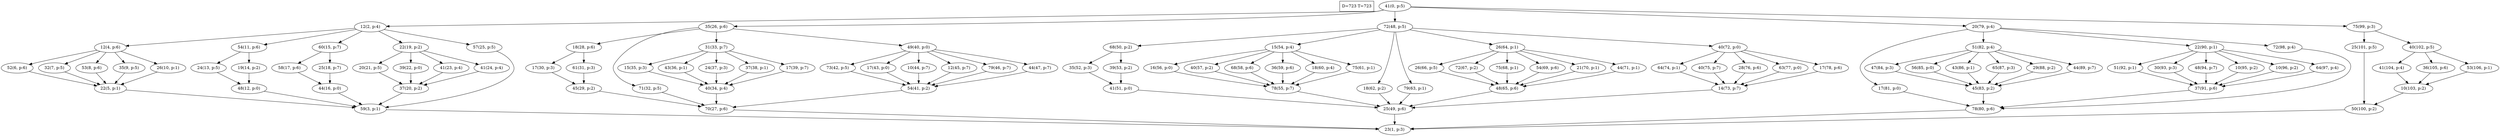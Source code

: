 digraph Task {
i [shape=box, label="D=723 T=723"]; 
0 [label="41(0, p:5)"];
1 [label="23(1, p:3)"];
2 [label="12(2, p:4)"];
3 [label="59(3, p:1)"];
4 [label="12(4, p:6)"];
5 [label="22(5, p:1)"];
6 [label="52(6, p:6)"];
7 [label="32(7, p:5)"];
8 [label="53(8, p:6)"];
9 [label="35(9, p:5)"];
10 [label="26(10, p:1)"];
11 [label="54(11, p:6)"];
12 [label="48(12, p:0)"];
13 [label="24(13, p:5)"];
14 [label="19(14, p:2)"];
15 [label="60(15, p:7)"];
16 [label="44(16, p:0)"];
17 [label="58(17, p:6)"];
18 [label="25(18, p:7)"];
19 [label="22(19, p:2)"];
20 [label="37(20, p:2)"];
21 [label="20(21, p:5)"];
22 [label="39(22, p:0)"];
23 [label="41(23, p:4)"];
24 [label="41(24, p:4)"];
25 [label="57(25, p:5)"];
26 [label="35(26, p:6)"];
27 [label="70(27, p:6)"];
28 [label="18(28, p:6)"];
29 [label="45(29, p:2)"];
30 [label="17(30, p:3)"];
31 [label="61(31, p:3)"];
32 [label="71(32, p:5)"];
33 [label="31(33, p:7)"];
34 [label="40(34, p:4)"];
35 [label="15(35, p:3)"];
36 [label="43(36, p:1)"];
37 [label="24(37, p:3)"];
38 [label="37(38, p:1)"];
39 [label="17(39, p:7)"];
40 [label="49(40, p:0)"];
41 [label="54(41, p:2)"];
42 [label="73(42, p:5)"];
43 [label="17(43, p:0)"];
44 [label="10(44, p:7)"];
45 [label="12(45, p:7)"];
46 [label="79(46, p:7)"];
47 [label="44(47, p:7)"];
48 [label="72(48, p:5)"];
49 [label="25(49, p:6)"];
50 [label="68(50, p:2)"];
51 [label="41(51, p:0)"];
52 [label="35(52, p:3)"];
53 [label="39(53, p:2)"];
54 [label="15(54, p:4)"];
55 [label="78(55, p:7)"];
56 [label="16(56, p:0)"];
57 [label="40(57, p:2)"];
58 [label="68(58, p:6)"];
59 [label="36(59, p:6)"];
60 [label="18(60, p:4)"];
61 [label="75(61, p:1)"];
62 [label="18(62, p:2)"];
63 [label="79(63, p:1)"];
64 [label="26(64, p:1)"];
65 [label="48(65, p:6)"];
66 [label="26(66, p:5)"];
67 [label="72(67, p:2)"];
68 [label="75(68, p:1)"];
69 [label="54(69, p:6)"];
70 [label="21(70, p:1)"];
71 [label="44(71, p:1)"];
72 [label="40(72, p:0)"];
73 [label="14(73, p:7)"];
74 [label="64(74, p:1)"];
75 [label="40(75, p:7)"];
76 [label="28(76, p:6)"];
77 [label="63(77, p:0)"];
78 [label="17(78, p:6)"];
79 [label="20(79, p:4)"];
80 [label="78(80, p:6)"];
81 [label="17(81, p:0)"];
82 [label="51(82, p:4)"];
83 [label="45(83, p:2)"];
84 [label="47(84, p:3)"];
85 [label="56(85, p:0)"];
86 [label="43(86, p:1)"];
87 [label="65(87, p:3)"];
88 [label="29(88, p:2)"];
89 [label="44(89, p:7)"];
90 [label="22(90, p:1)"];
91 [label="37(91, p:6)"];
92 [label="51(92, p:1)"];
93 [label="30(93, p:3)"];
94 [label="48(94, p:7)"];
95 [label="10(95, p:2)"];
96 [label="10(96, p:2)"];
97 [label="64(97, p:4)"];
98 [label="72(98, p:4)"];
99 [label="75(99, p:3)"];
100 [label="50(100, p:2)"];
101 [label="25(101, p:5)"];
102 [label="40(102, p:5)"];
103 [label="10(103, p:2)"];
104 [label="41(104, p:4)"];
105 [label="36(105, p:6)"];
106 [label="53(106, p:1)"];
0 -> 2;
0 -> 26;
0 -> 48;
0 -> 79;
0 -> 99;
2 -> 4;
2 -> 11;
2 -> 15;
2 -> 19;
2 -> 25;
3 -> 1;
4 -> 6;
4 -> 7;
4 -> 8;
4 -> 9;
4 -> 10;
5 -> 3;
6 -> 5;
7 -> 5;
8 -> 5;
9 -> 5;
10 -> 5;
11 -> 13;
11 -> 14;
12 -> 3;
13 -> 12;
14 -> 12;
15 -> 17;
15 -> 18;
16 -> 3;
17 -> 16;
18 -> 16;
19 -> 21;
19 -> 22;
19 -> 23;
19 -> 24;
20 -> 3;
21 -> 20;
22 -> 20;
23 -> 20;
24 -> 20;
25 -> 3;
26 -> 28;
26 -> 32;
26 -> 33;
26 -> 40;
27 -> 1;
28 -> 30;
28 -> 31;
29 -> 27;
30 -> 29;
31 -> 29;
32 -> 27;
33 -> 35;
33 -> 36;
33 -> 37;
33 -> 38;
33 -> 39;
34 -> 27;
35 -> 34;
36 -> 34;
37 -> 34;
38 -> 34;
39 -> 34;
40 -> 42;
40 -> 43;
40 -> 44;
40 -> 45;
40 -> 46;
40 -> 47;
41 -> 27;
42 -> 41;
43 -> 41;
44 -> 41;
45 -> 41;
46 -> 41;
47 -> 41;
48 -> 50;
48 -> 54;
48 -> 62;
48 -> 63;
48 -> 64;
48 -> 72;
49 -> 1;
50 -> 52;
50 -> 53;
51 -> 49;
52 -> 51;
53 -> 51;
54 -> 56;
54 -> 57;
54 -> 58;
54 -> 59;
54 -> 60;
54 -> 61;
55 -> 49;
56 -> 55;
57 -> 55;
58 -> 55;
59 -> 55;
60 -> 55;
61 -> 55;
62 -> 49;
63 -> 49;
64 -> 66;
64 -> 67;
64 -> 68;
64 -> 69;
64 -> 70;
64 -> 71;
65 -> 49;
66 -> 65;
67 -> 65;
68 -> 65;
69 -> 65;
70 -> 65;
71 -> 65;
72 -> 74;
72 -> 75;
72 -> 76;
72 -> 77;
72 -> 78;
73 -> 49;
74 -> 73;
75 -> 73;
76 -> 73;
77 -> 73;
78 -> 73;
79 -> 81;
79 -> 82;
79 -> 90;
79 -> 98;
80 -> 1;
81 -> 80;
82 -> 84;
82 -> 85;
82 -> 86;
82 -> 87;
82 -> 88;
82 -> 89;
83 -> 80;
84 -> 83;
85 -> 83;
86 -> 83;
87 -> 83;
88 -> 83;
89 -> 83;
90 -> 92;
90 -> 93;
90 -> 94;
90 -> 95;
90 -> 96;
90 -> 97;
91 -> 80;
92 -> 91;
93 -> 91;
94 -> 91;
95 -> 91;
96 -> 91;
97 -> 91;
98 -> 80;
99 -> 101;
99 -> 102;
100 -> 1;
101 -> 100;
102 -> 104;
102 -> 105;
102 -> 106;
103 -> 100;
104 -> 103;
105 -> 103;
106 -> 103;
}